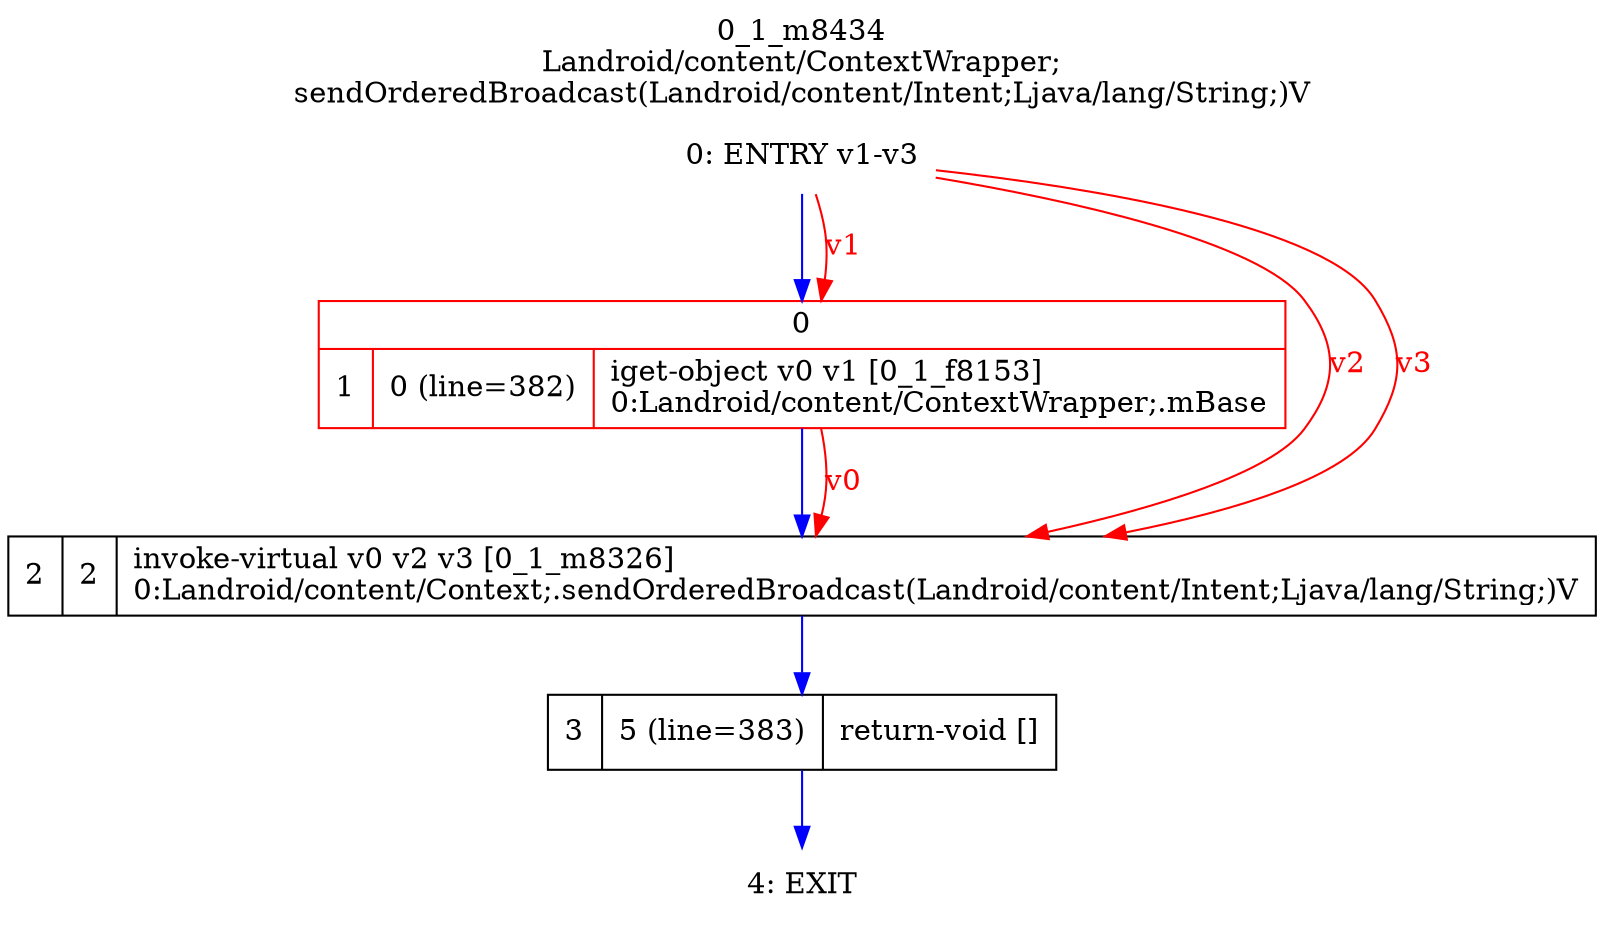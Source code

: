digraph G {
rankdir=UD;
labelloc=t;
label="0_1_m8434\nLandroid/content/ContextWrapper;
sendOrderedBroadcast(Landroid/content/Intent;Ljava/lang/String;)V";
0[label="0: ENTRY v1-v3",shape=plaintext];
1[label="{0|{1|0 (line=382)|iget-object v0 v1 [0_1_f8153]\l0:Landroid/content/ContextWrapper;.mBase\l}}",shape=record, color=red];
2[label="2|2|invoke-virtual v0 v2 v3 [0_1_m8326]\l0:Landroid/content/Context;.sendOrderedBroadcast(Landroid/content/Intent;Ljava/lang/String;)V\l",shape=record,URL="0_1_m8326.dot"];
3[label="3|5 (line=383)|return-void []\l",shape=record];
4[label="4: EXIT",shape=plaintext];
0->1 [color=blue, fontcolor=blue,weight=100, taillabel=""];
1->2 [color=blue, fontcolor=blue,weight=100, taillabel=""];
2->3 [color=blue, fontcolor=blue,weight=100, taillabel=""];
3->4 [color=blue, fontcolor=blue,weight=100, taillabel=""];
0->1 [color=red, fontcolor=red, label="v1"];
0->2 [color=red, fontcolor=red, label="v2"];
0->2 [color=red, fontcolor=red, label="v3"];
1->2 [color=red, fontcolor=red, label="v0"];
}
